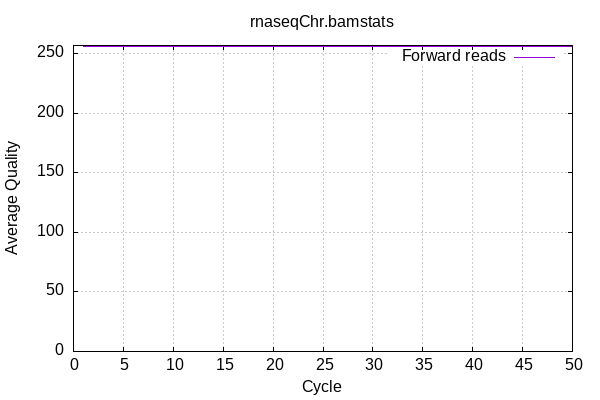 
            set terminal png size 600,400 truecolor
            set output "rnaseqChr_stats/quals.png"
            set grid xtics ytics y2tics back lc rgb "#cccccc"
            set ylabel "Average Quality"
            set xlabel "Cycle"
            set yrange [0:257]
            set title "rnaseqChr.bamstats"
            plot '-' using 1:2 with lines title 'Forward reads' 
        1	256.00
2	256.00
3	256.00
4	256.00
5	256.00
6	256.00
7	256.00
8	256.00
9	256.00
10	256.00
11	256.00
12	256.00
13	256.00
14	256.00
15	256.00
16	256.00
17	256.00
18	256.00
19	256.00
20	256.00
21	256.00
22	256.00
23	256.00
24	256.00
25	256.00
26	256.00
27	256.00
28	256.00
29	256.00
30	256.00
31	256.00
32	256.00
33	256.00
34	256.00
35	256.00
36	256.00
37	256.00
38	256.00
39	256.00
40	256.00
41	256.00
42	256.00
43	256.00
44	256.00
45	256.00
46	256.00
47	256.00
48	256.00
49	256.00
50	256.00
end
